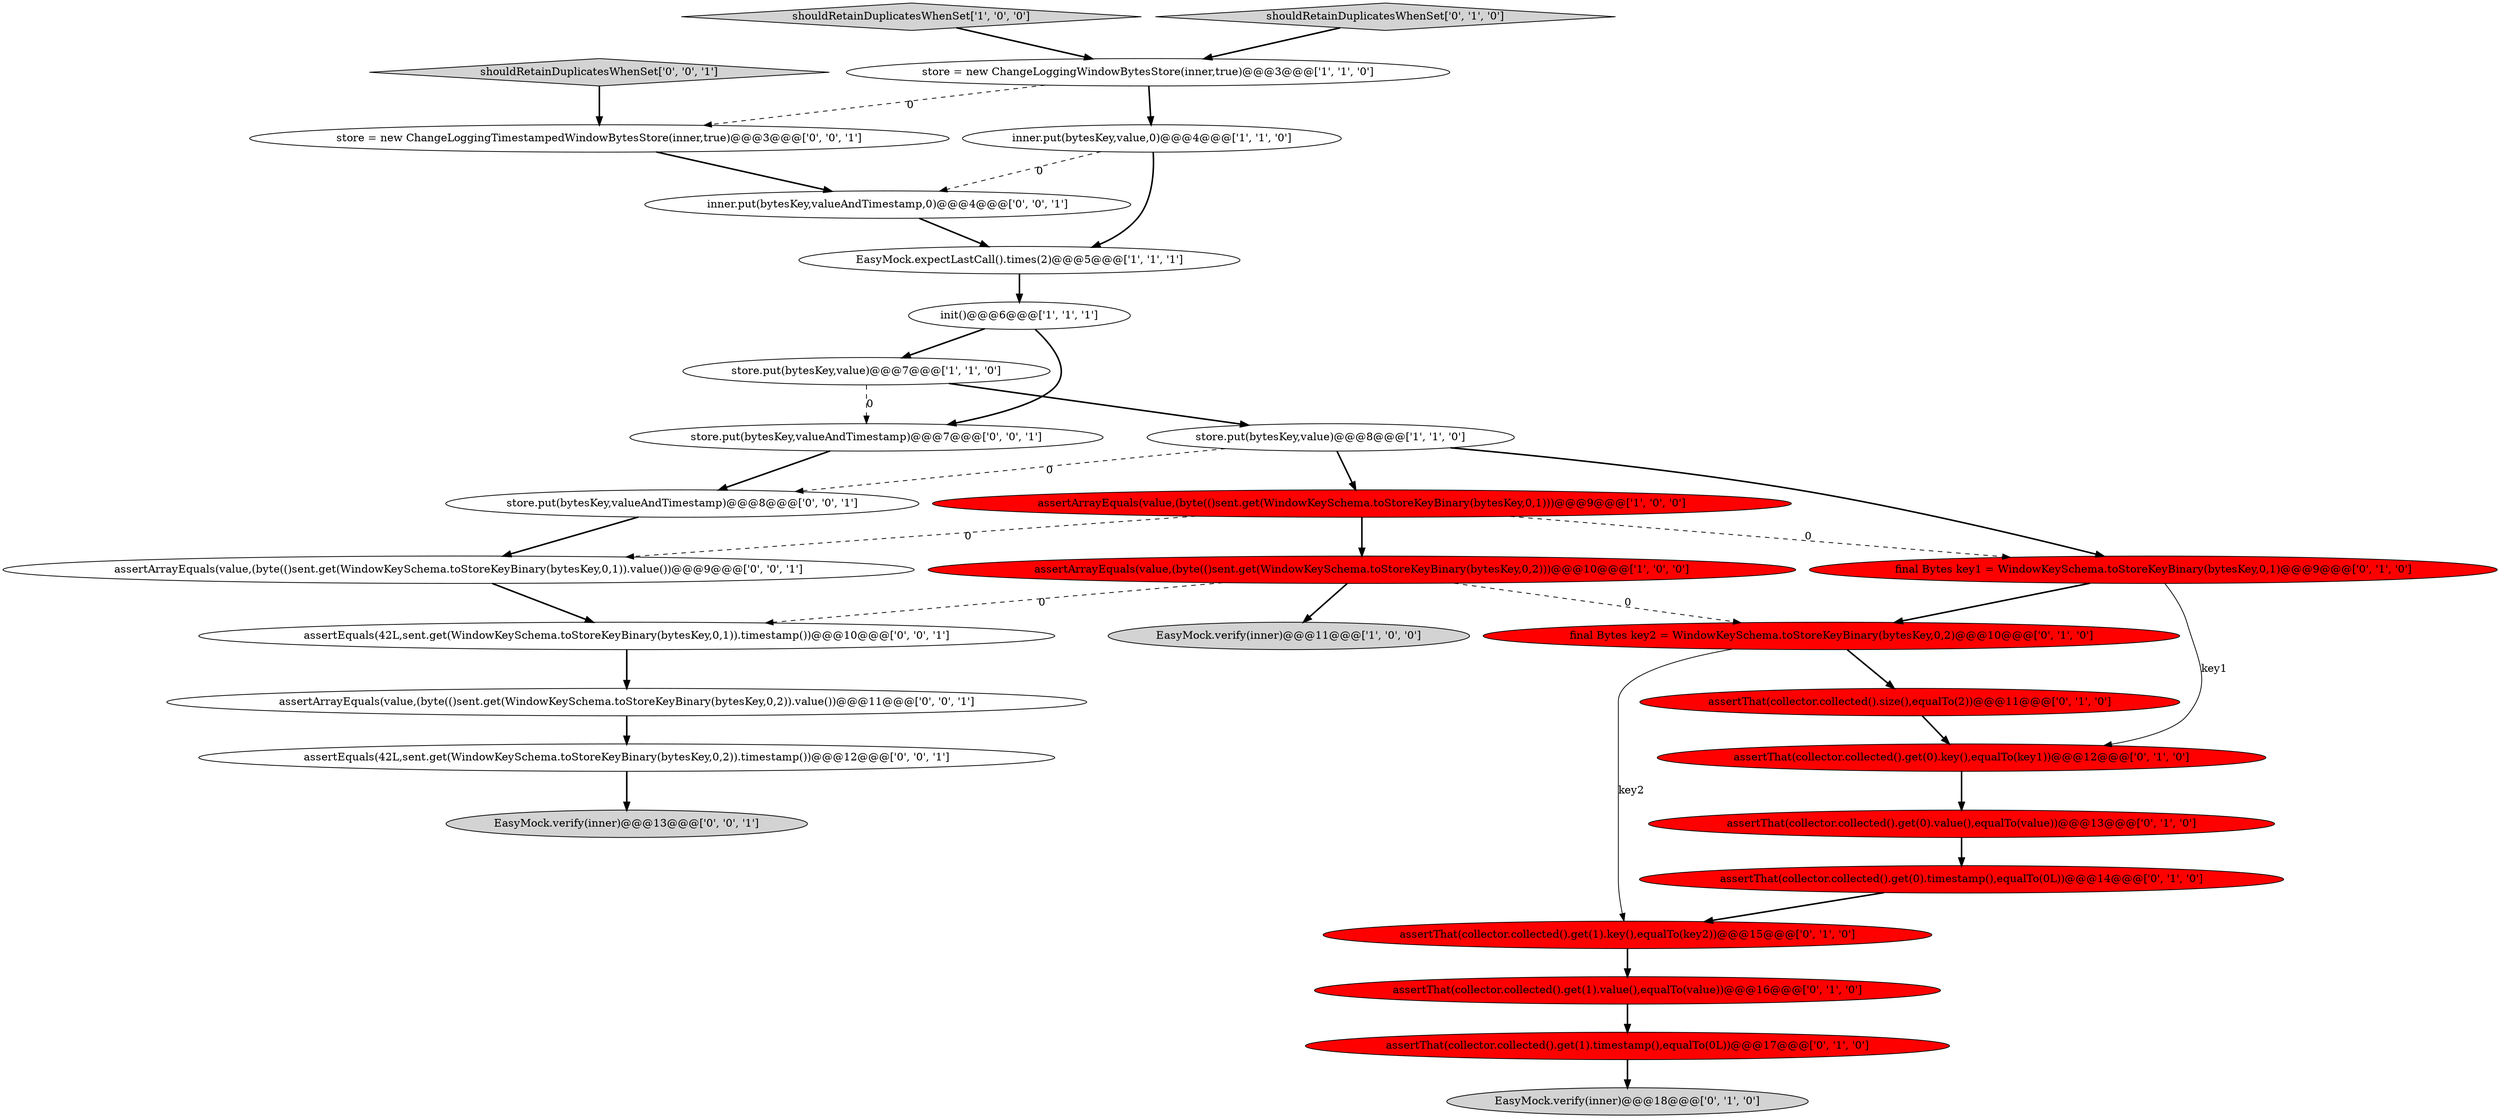 digraph {
10 [style = filled, label = "assertThat(collector.collected().get(0).timestamp(),equalTo(0L))@@@14@@@['0', '1', '0']", fillcolor = red, shape = ellipse image = "AAA1AAABBB2BBB"];
15 [style = filled, label = "assertThat(collector.collected().get(0).key(),equalTo(key1))@@@12@@@['0', '1', '0']", fillcolor = red, shape = ellipse image = "AAA1AAABBB2BBB"];
29 [style = filled, label = "store = new ChangeLoggingTimestampedWindowBytesStore(inner,true)@@@3@@@['0', '0', '1']", fillcolor = white, shape = ellipse image = "AAA0AAABBB3BBB"];
24 [style = filled, label = "assertEquals(42L,sent.get(WindowKeySchema.toStoreKeyBinary(bytesKey,0,2)).timestamp())@@@12@@@['0', '0', '1']", fillcolor = white, shape = ellipse image = "AAA0AAABBB3BBB"];
22 [style = filled, label = "inner.put(bytesKey,valueAndTimestamp,0)@@@4@@@['0', '0', '1']", fillcolor = white, shape = ellipse image = "AAA0AAABBB3BBB"];
18 [style = filled, label = "assertThat(collector.collected().get(1).value(),equalTo(value))@@@16@@@['0', '1', '0']", fillcolor = red, shape = ellipse image = "AAA1AAABBB2BBB"];
5 [style = filled, label = "store.put(bytesKey,value)@@@7@@@['1', '1', '0']", fillcolor = white, shape = ellipse image = "AAA0AAABBB1BBB"];
6 [style = filled, label = "store.put(bytesKey,value)@@@8@@@['1', '1', '0']", fillcolor = white, shape = ellipse image = "AAA0AAABBB1BBB"];
8 [style = filled, label = "shouldRetainDuplicatesWhenSet['1', '0', '0']", fillcolor = lightgray, shape = diamond image = "AAA0AAABBB1BBB"];
20 [style = filled, label = "final Bytes key1 = WindowKeySchema.toStoreKeyBinary(bytesKey,0,1)@@@9@@@['0', '1', '0']", fillcolor = red, shape = ellipse image = "AAA1AAABBB2BBB"];
2 [style = filled, label = "EasyMock.expectLastCall().times(2)@@@5@@@['1', '1', '1']", fillcolor = white, shape = ellipse image = "AAA0AAABBB1BBB"];
25 [style = filled, label = "assertArrayEquals(value,(byte(()sent.get(WindowKeySchema.toStoreKeyBinary(bytesKey,0,2)).value())@@@11@@@['0', '0', '1']", fillcolor = white, shape = ellipse image = "AAA0AAABBB3BBB"];
13 [style = filled, label = "final Bytes key2 = WindowKeySchema.toStoreKeyBinary(bytesKey,0,2)@@@10@@@['0', '1', '0']", fillcolor = red, shape = ellipse image = "AAA1AAABBB2BBB"];
19 [style = filled, label = "assertThat(collector.collected().get(0).value(),equalTo(value))@@@13@@@['0', '1', '0']", fillcolor = red, shape = ellipse image = "AAA1AAABBB2BBB"];
0 [style = filled, label = "assertArrayEquals(value,(byte(()sent.get(WindowKeySchema.toStoreKeyBinary(bytesKey,0,1)))@@@9@@@['1', '0', '0']", fillcolor = red, shape = ellipse image = "AAA1AAABBB1BBB"];
28 [style = filled, label = "store.put(bytesKey,valueAndTimestamp)@@@7@@@['0', '0', '1']", fillcolor = white, shape = ellipse image = "AAA0AAABBB3BBB"];
14 [style = filled, label = "assertThat(collector.collected().size(),equalTo(2))@@@11@@@['0', '1', '0']", fillcolor = red, shape = ellipse image = "AAA1AAABBB2BBB"];
30 [style = filled, label = "assertArrayEquals(value,(byte(()sent.get(WindowKeySchema.toStoreKeyBinary(bytesKey,0,1)).value())@@@9@@@['0', '0', '1']", fillcolor = white, shape = ellipse image = "AAA0AAABBB3BBB"];
23 [style = filled, label = "store.put(bytesKey,valueAndTimestamp)@@@8@@@['0', '0', '1']", fillcolor = white, shape = ellipse image = "AAA0AAABBB3BBB"];
11 [style = filled, label = "assertThat(collector.collected().get(1).timestamp(),equalTo(0L))@@@17@@@['0', '1', '0']", fillcolor = red, shape = ellipse image = "AAA1AAABBB2BBB"];
27 [style = filled, label = "EasyMock.verify(inner)@@@13@@@['0', '0', '1']", fillcolor = lightgray, shape = ellipse image = "AAA0AAABBB3BBB"];
7 [style = filled, label = "init()@@@6@@@['1', '1', '1']", fillcolor = white, shape = ellipse image = "AAA0AAABBB1BBB"];
21 [style = filled, label = "assertEquals(42L,sent.get(WindowKeySchema.toStoreKeyBinary(bytesKey,0,1)).timestamp())@@@10@@@['0', '0', '1']", fillcolor = white, shape = ellipse image = "AAA0AAABBB3BBB"];
17 [style = filled, label = "shouldRetainDuplicatesWhenSet['0', '1', '0']", fillcolor = lightgray, shape = diamond image = "AAA0AAABBB2BBB"];
26 [style = filled, label = "shouldRetainDuplicatesWhenSet['0', '0', '1']", fillcolor = lightgray, shape = diamond image = "AAA0AAABBB3BBB"];
16 [style = filled, label = "assertThat(collector.collected().get(1).key(),equalTo(key2))@@@15@@@['0', '1', '0']", fillcolor = red, shape = ellipse image = "AAA1AAABBB2BBB"];
3 [style = filled, label = "store = new ChangeLoggingWindowBytesStore(inner,true)@@@3@@@['1', '1', '0']", fillcolor = white, shape = ellipse image = "AAA0AAABBB1BBB"];
1 [style = filled, label = "EasyMock.verify(inner)@@@11@@@['1', '0', '0']", fillcolor = lightgray, shape = ellipse image = "AAA0AAABBB1BBB"];
9 [style = filled, label = "inner.put(bytesKey,value,0)@@@4@@@['1', '1', '0']", fillcolor = white, shape = ellipse image = "AAA0AAABBB1BBB"];
12 [style = filled, label = "EasyMock.verify(inner)@@@18@@@['0', '1', '0']", fillcolor = lightgray, shape = ellipse image = "AAA0AAABBB2BBB"];
4 [style = filled, label = "assertArrayEquals(value,(byte(()sent.get(WindowKeySchema.toStoreKeyBinary(bytesKey,0,2)))@@@10@@@['1', '0', '0']", fillcolor = red, shape = ellipse image = "AAA1AAABBB1BBB"];
3->29 [style = dashed, label="0"];
16->18 [style = bold, label=""];
20->13 [style = bold, label=""];
22->2 [style = bold, label=""];
23->30 [style = bold, label=""];
9->2 [style = bold, label=""];
26->29 [style = bold, label=""];
18->11 [style = bold, label=""];
8->3 [style = bold, label=""];
19->10 [style = bold, label=""];
9->22 [style = dashed, label="0"];
11->12 [style = bold, label=""];
6->0 [style = bold, label=""];
21->25 [style = bold, label=""];
15->19 [style = bold, label=""];
0->20 [style = dashed, label="0"];
4->21 [style = dashed, label="0"];
3->9 [style = bold, label=""];
6->20 [style = bold, label=""];
25->24 [style = bold, label=""];
13->16 [style = solid, label="key2"];
7->5 [style = bold, label=""];
30->21 [style = bold, label=""];
20->15 [style = solid, label="key1"];
5->28 [style = dashed, label="0"];
5->6 [style = bold, label=""];
10->16 [style = bold, label=""];
7->28 [style = bold, label=""];
0->4 [style = bold, label=""];
28->23 [style = bold, label=""];
0->30 [style = dashed, label="0"];
17->3 [style = bold, label=""];
14->15 [style = bold, label=""];
4->1 [style = bold, label=""];
2->7 [style = bold, label=""];
29->22 [style = bold, label=""];
4->13 [style = dashed, label="0"];
13->14 [style = bold, label=""];
24->27 [style = bold, label=""];
6->23 [style = dashed, label="0"];
}
